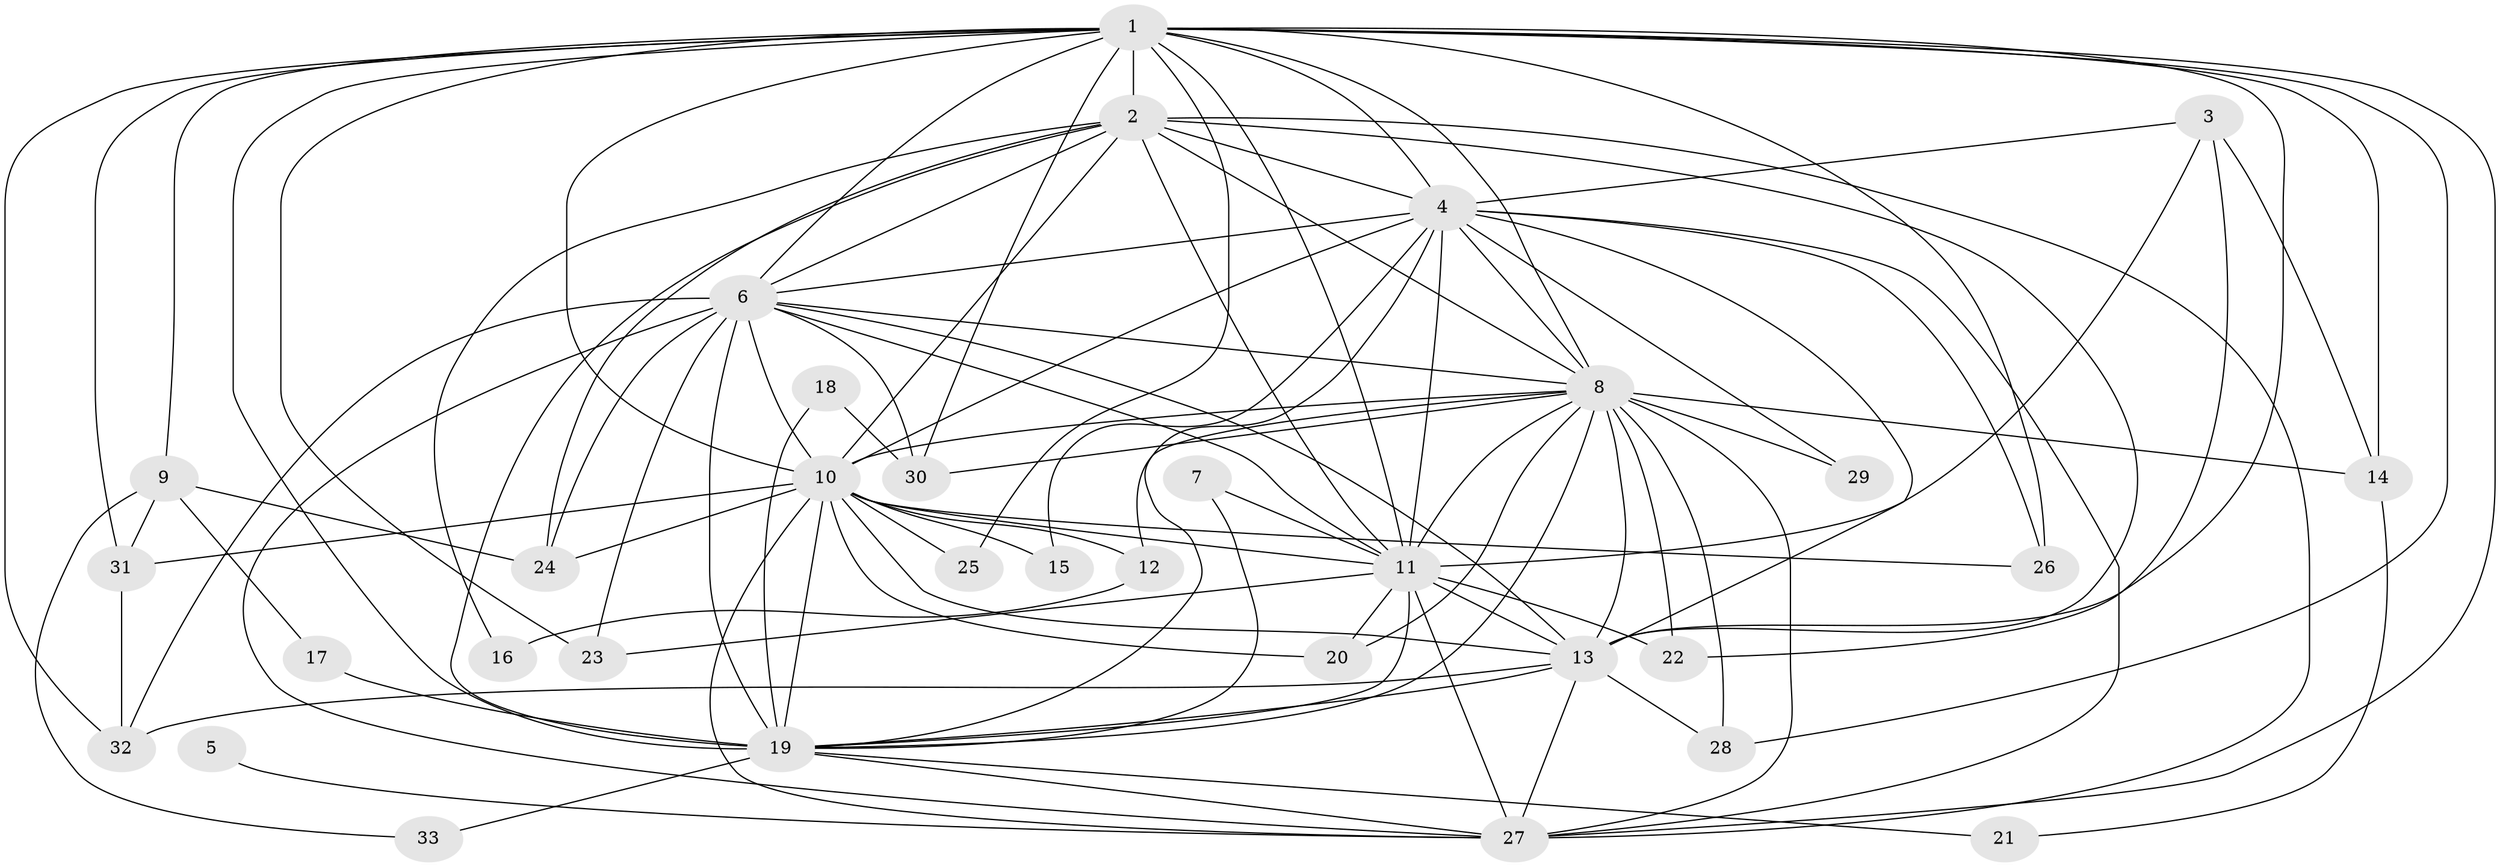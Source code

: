 // original degree distribution, {19: 0.018518518518518517, 15: 0.018518518518518517, 14: 0.037037037037037035, 23: 0.018518518518518517, 16: 0.018518518518518517, 13: 0.018518518518518517, 12: 0.037037037037037035, 18: 0.018518518518518517, 2: 0.5555555555555556, 4: 0.1111111111111111, 3: 0.12962962962962962, 5: 0.018518518518518517}
// Generated by graph-tools (version 1.1) at 2025/36/03/04/25 23:36:23]
// undirected, 33 vertices, 101 edges
graph export_dot {
  node [color=gray90,style=filled];
  1;
  2;
  3;
  4;
  5;
  6;
  7;
  8;
  9;
  10;
  11;
  12;
  13;
  14;
  15;
  16;
  17;
  18;
  19;
  20;
  21;
  22;
  23;
  24;
  25;
  26;
  27;
  28;
  29;
  30;
  31;
  32;
  33;
  1 -- 2 [weight=2.0];
  1 -- 4 [weight=2.0];
  1 -- 6 [weight=1.0];
  1 -- 8 [weight=2.0];
  1 -- 9 [weight=1.0];
  1 -- 10 [weight=2.0];
  1 -- 11 [weight=1.0];
  1 -- 13 [weight=1.0];
  1 -- 14 [weight=1.0];
  1 -- 19 [weight=2.0];
  1 -- 23 [weight=1.0];
  1 -- 25 [weight=1.0];
  1 -- 26 [weight=1.0];
  1 -- 27 [weight=1.0];
  1 -- 28 [weight=1.0];
  1 -- 30 [weight=1.0];
  1 -- 31 [weight=1.0];
  1 -- 32 [weight=1.0];
  2 -- 4 [weight=1.0];
  2 -- 6 [weight=1.0];
  2 -- 8 [weight=1.0];
  2 -- 10 [weight=1.0];
  2 -- 11 [weight=1.0];
  2 -- 13 [weight=1.0];
  2 -- 16 [weight=1.0];
  2 -- 19 [weight=1.0];
  2 -- 24 [weight=1.0];
  2 -- 27 [weight=1.0];
  3 -- 4 [weight=1.0];
  3 -- 11 [weight=1.0];
  3 -- 14 [weight=1.0];
  3 -- 22 [weight=1.0];
  4 -- 6 [weight=1.0];
  4 -- 8 [weight=1.0];
  4 -- 10 [weight=1.0];
  4 -- 11 [weight=1.0];
  4 -- 13 [weight=1.0];
  4 -- 15 [weight=1.0];
  4 -- 19 [weight=1.0];
  4 -- 26 [weight=1.0];
  4 -- 27 [weight=1.0];
  4 -- 29 [weight=1.0];
  5 -- 27 [weight=1.0];
  6 -- 8 [weight=1.0];
  6 -- 10 [weight=1.0];
  6 -- 11 [weight=1.0];
  6 -- 13 [weight=1.0];
  6 -- 19 [weight=2.0];
  6 -- 23 [weight=1.0];
  6 -- 24 [weight=1.0];
  6 -- 27 [weight=1.0];
  6 -- 30 [weight=1.0];
  6 -- 32 [weight=1.0];
  7 -- 11 [weight=1.0];
  7 -- 19 [weight=1.0];
  8 -- 10 [weight=1.0];
  8 -- 11 [weight=1.0];
  8 -- 12 [weight=1.0];
  8 -- 13 [weight=2.0];
  8 -- 14 [weight=1.0];
  8 -- 19 [weight=1.0];
  8 -- 20 [weight=1.0];
  8 -- 22 [weight=1.0];
  8 -- 27 [weight=1.0];
  8 -- 28 [weight=1.0];
  8 -- 29 [weight=1.0];
  8 -- 30 [weight=1.0];
  9 -- 17 [weight=1.0];
  9 -- 24 [weight=1.0];
  9 -- 31 [weight=1.0];
  9 -- 33 [weight=1.0];
  10 -- 11 [weight=1.0];
  10 -- 12 [weight=1.0];
  10 -- 13 [weight=1.0];
  10 -- 15 [weight=1.0];
  10 -- 19 [weight=1.0];
  10 -- 20 [weight=1.0];
  10 -- 24 [weight=1.0];
  10 -- 25 [weight=2.0];
  10 -- 26 [weight=1.0];
  10 -- 27 [weight=2.0];
  10 -- 31 [weight=1.0];
  11 -- 13 [weight=2.0];
  11 -- 19 [weight=1.0];
  11 -- 20 [weight=1.0];
  11 -- 22 [weight=1.0];
  11 -- 23 [weight=1.0];
  11 -- 27 [weight=1.0];
  12 -- 16 [weight=1.0];
  13 -- 19 [weight=1.0];
  13 -- 27 [weight=1.0];
  13 -- 28 [weight=1.0];
  13 -- 32 [weight=1.0];
  14 -- 21 [weight=1.0];
  17 -- 19 [weight=1.0];
  18 -- 19 [weight=1.0];
  18 -- 30 [weight=1.0];
  19 -- 21 [weight=1.0];
  19 -- 27 [weight=1.0];
  19 -- 33 [weight=1.0];
  31 -- 32 [weight=1.0];
}
